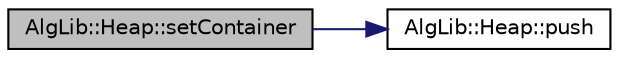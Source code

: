 digraph "AlgLib::Heap::setContainer"
{
  edge [fontname="Helvetica",fontsize="10",labelfontname="Helvetica",labelfontsize="10"];
  node [fontname="Helvetica",fontsize="10",shape=record];
  rankdir="LR";
  Node1 [label="AlgLib::Heap::setContainer",height=0.2,width=0.4,color="black", fillcolor="grey75", style="filled", fontcolor="black"];
  Node1 -> Node2 [color="midnightblue",fontsize="10",style="solid",fontname="Helvetica"];
  Node2 [label="AlgLib::Heap::push",height=0.2,width=0.4,color="black", fillcolor="white", style="filled",URL="$class_alg_lib_1_1_heap.html#a37d97dc0bc90f4b1dedfaa3378133f89",tooltip="(one liner) "];
}

